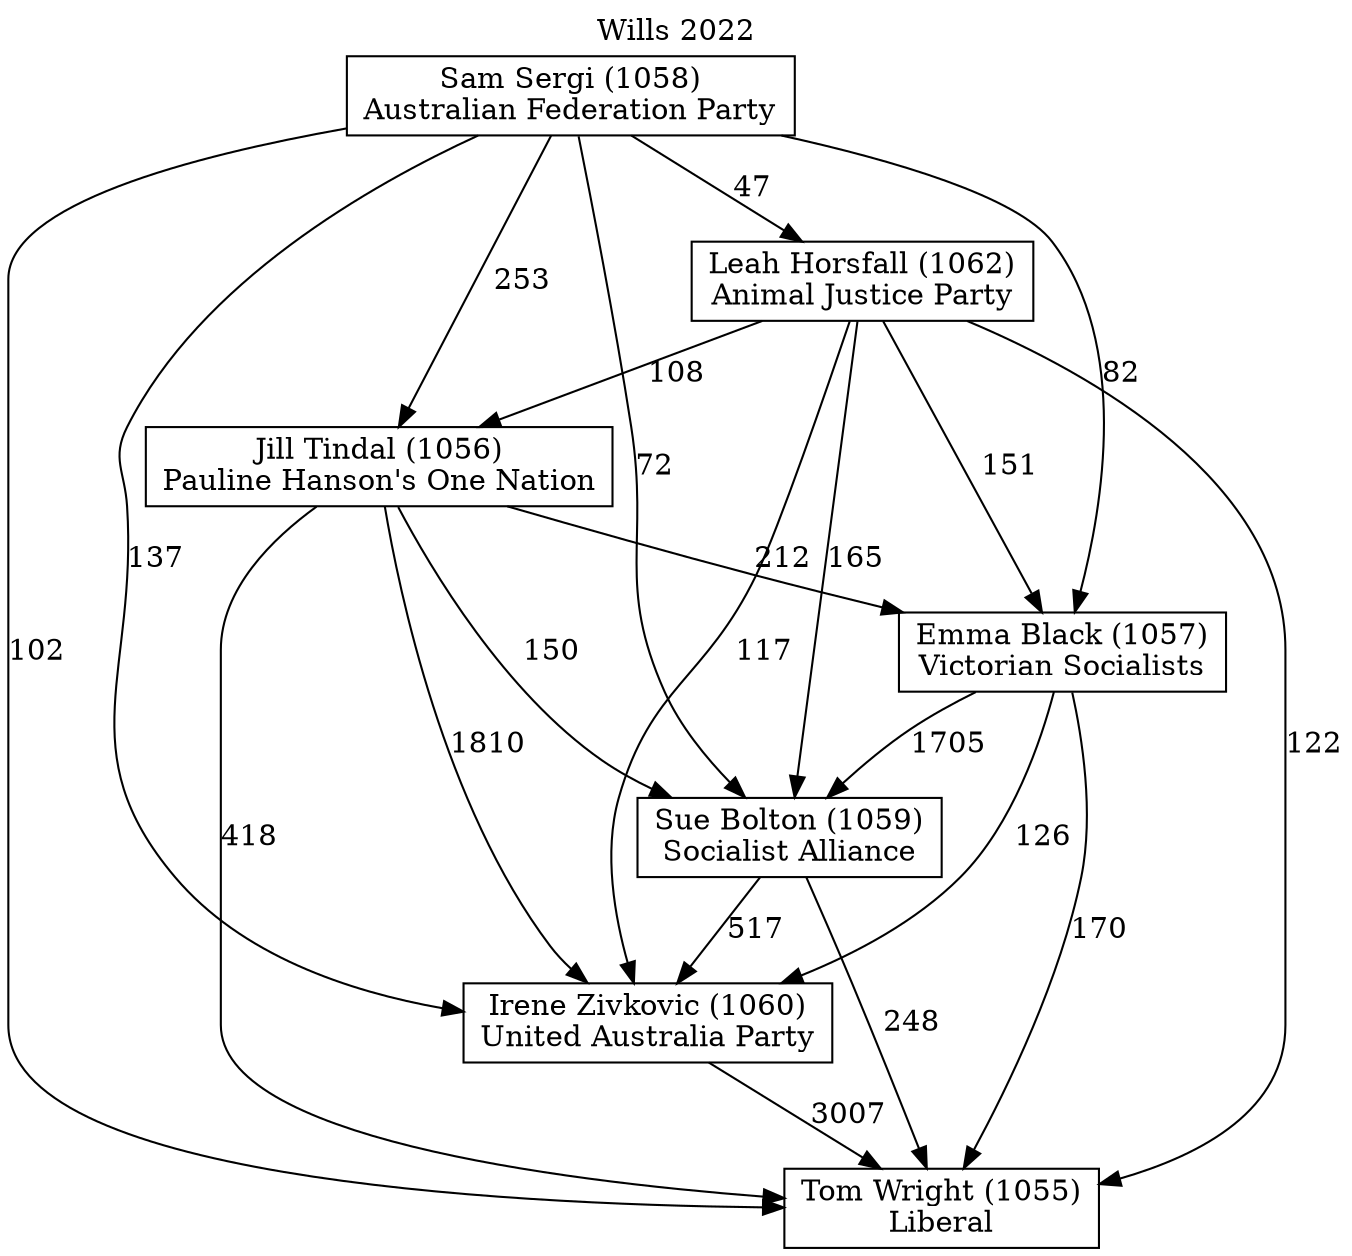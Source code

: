 // House preference flow
digraph "Tom Wright (1055)_Wills_2022" {
	graph [label="Wills 2022" labelloc=t mclimit=10]
	node [shape=box]
	"Sam Sergi (1058)" [label="Sam Sergi (1058)
Australian Federation Party"]
	"Sue Bolton (1059)" [label="Sue Bolton (1059)
Socialist Alliance"]
	"Irene Zivkovic (1060)" [label="Irene Zivkovic (1060)
United Australia Party"]
	"Jill Tindal (1056)" [label="Jill Tindal (1056)
Pauline Hanson's One Nation"]
	"Emma Black (1057)" [label="Emma Black (1057)
Victorian Socialists"]
	"Leah Horsfall (1062)" [label="Leah Horsfall (1062)
Animal Justice Party"]
	"Tom Wright (1055)" [label="Tom Wright (1055)
Liberal"]
	"Sam Sergi (1058)" -> "Leah Horsfall (1062)" [label=47]
	"Jill Tindal (1056)" -> "Emma Black (1057)" [label=212]
	"Irene Zivkovic (1060)" -> "Tom Wright (1055)" [label=3007]
	"Sam Sergi (1058)" -> "Tom Wright (1055)" [label=102]
	"Sam Sergi (1058)" -> "Jill Tindal (1056)" [label=253]
	"Leah Horsfall (1062)" -> "Tom Wright (1055)" [label=122]
	"Leah Horsfall (1062)" -> "Jill Tindal (1056)" [label=108]
	"Sam Sergi (1058)" -> "Emma Black (1057)" [label=82]
	"Leah Horsfall (1062)" -> "Emma Black (1057)" [label=151]
	"Sam Sergi (1058)" -> "Irene Zivkovic (1060)" [label=137]
	"Leah Horsfall (1062)" -> "Irene Zivkovic (1060)" [label=117]
	"Emma Black (1057)" -> "Tom Wright (1055)" [label=170]
	"Emma Black (1057)" -> "Sue Bolton (1059)" [label=1705]
	"Sue Bolton (1059)" -> "Irene Zivkovic (1060)" [label=517]
	"Jill Tindal (1056)" -> "Irene Zivkovic (1060)" [label=1810]
	"Leah Horsfall (1062)" -> "Sue Bolton (1059)" [label=165]
	"Sue Bolton (1059)" -> "Tom Wright (1055)" [label=248]
	"Jill Tindal (1056)" -> "Tom Wright (1055)" [label=418]
	"Emma Black (1057)" -> "Irene Zivkovic (1060)" [label=126]
	"Sam Sergi (1058)" -> "Sue Bolton (1059)" [label=72]
	"Jill Tindal (1056)" -> "Sue Bolton (1059)" [label=150]
}
